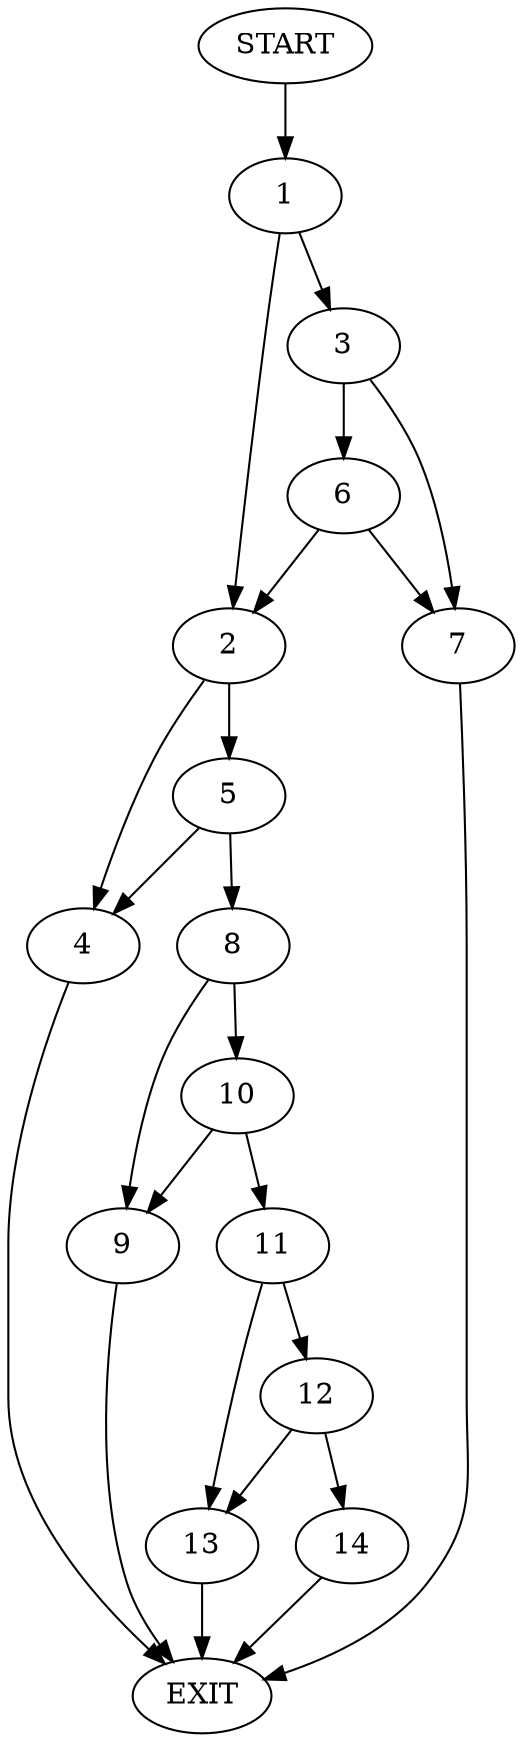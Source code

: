 digraph {
0 [label="START"]
15 [label="EXIT"]
0 -> 1
1 -> 2
1 -> 3
2 -> 4
2 -> 5
3 -> 6
3 -> 7
6 -> 7
6 -> 2
7 -> 15
4 -> 15
5 -> 8
5 -> 4
8 -> 9
8 -> 10
9 -> 15
10 -> 9
10 -> 11
11 -> 12
11 -> 13
12 -> 13
12 -> 14
13 -> 15
14 -> 15
}
